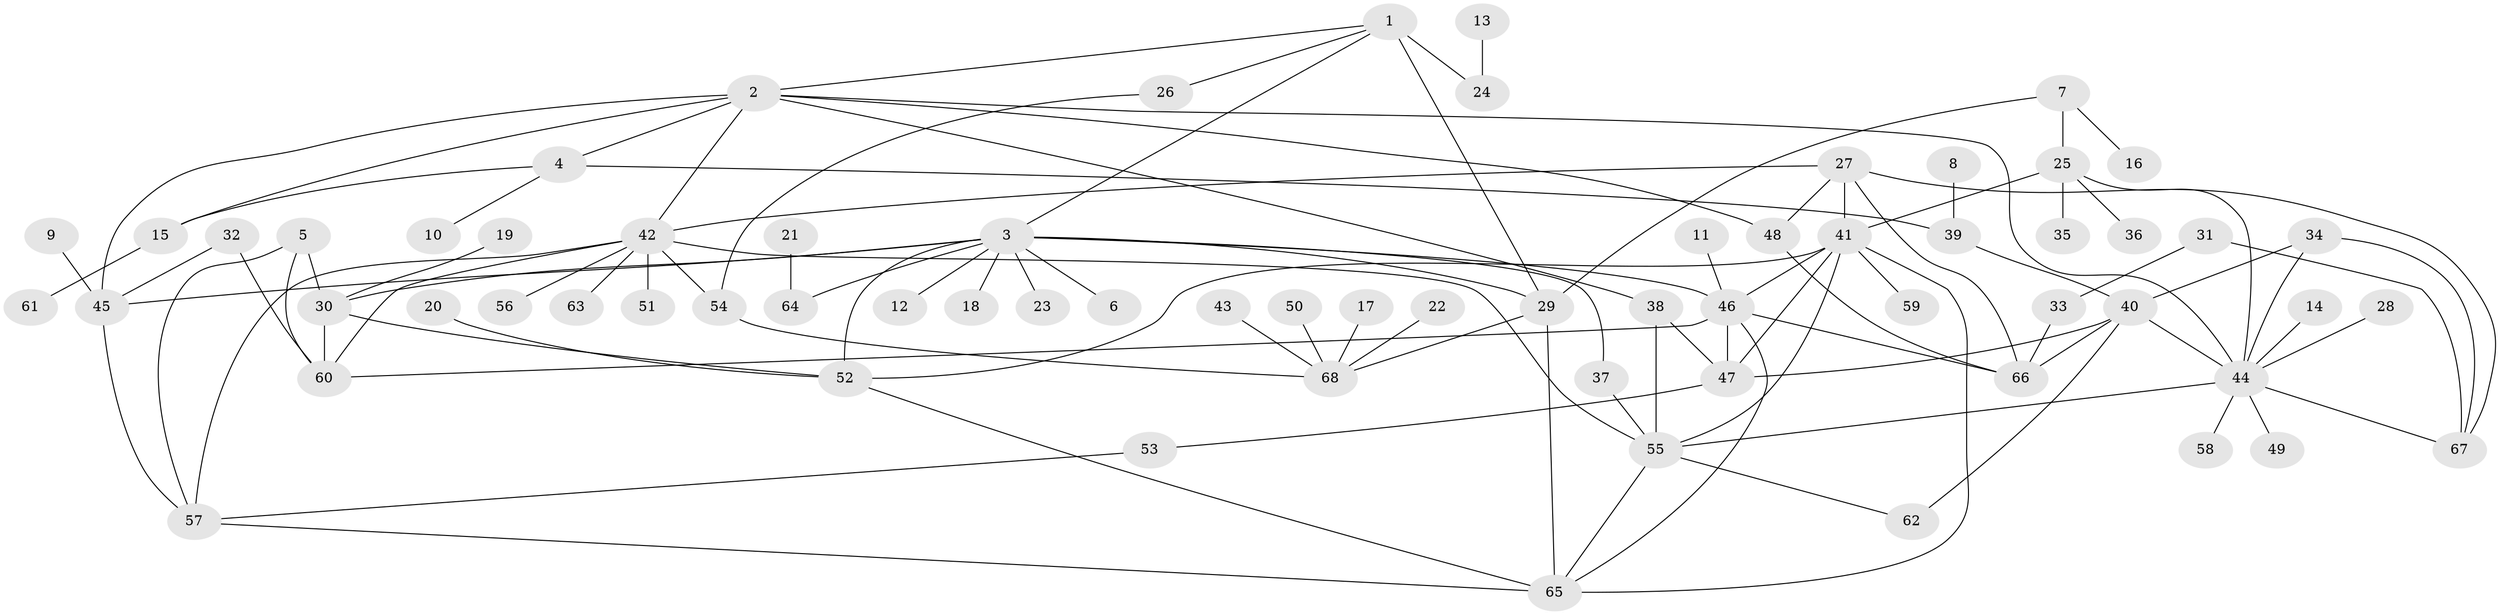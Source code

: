 // original degree distribution, {5: 0.05925925925925926, 6: 0.022222222222222223, 8: 0.014814814814814815, 4: 0.1111111111111111, 7: 0.014814814814814815, 3: 0.24444444444444444, 2: 0.21481481481481482, 1: 0.31851851851851853}
// Generated by graph-tools (version 1.1) at 2025/49/03/09/25 03:49:23]
// undirected, 68 vertices, 106 edges
graph export_dot {
graph [start="1"]
  node [color=gray90,style=filled];
  1;
  2;
  3;
  4;
  5;
  6;
  7;
  8;
  9;
  10;
  11;
  12;
  13;
  14;
  15;
  16;
  17;
  18;
  19;
  20;
  21;
  22;
  23;
  24;
  25;
  26;
  27;
  28;
  29;
  30;
  31;
  32;
  33;
  34;
  35;
  36;
  37;
  38;
  39;
  40;
  41;
  42;
  43;
  44;
  45;
  46;
  47;
  48;
  49;
  50;
  51;
  52;
  53;
  54;
  55;
  56;
  57;
  58;
  59;
  60;
  61;
  62;
  63;
  64;
  65;
  66;
  67;
  68;
  1 -- 2 [weight=1.0];
  1 -- 3 [weight=1.0];
  1 -- 24 [weight=1.0];
  1 -- 26 [weight=1.0];
  1 -- 29 [weight=1.0];
  2 -- 4 [weight=1.0];
  2 -- 15 [weight=1.0];
  2 -- 38 [weight=1.0];
  2 -- 42 [weight=1.0];
  2 -- 44 [weight=1.0];
  2 -- 45 [weight=1.0];
  2 -- 48 [weight=1.0];
  3 -- 6 [weight=1.0];
  3 -- 12 [weight=1.0];
  3 -- 18 [weight=1.0];
  3 -- 23 [weight=1.0];
  3 -- 29 [weight=1.0];
  3 -- 30 [weight=1.0];
  3 -- 37 [weight=1.0];
  3 -- 45 [weight=1.0];
  3 -- 46 [weight=1.0];
  3 -- 52 [weight=1.0];
  3 -- 64 [weight=1.0];
  4 -- 10 [weight=1.0];
  4 -- 15 [weight=1.0];
  4 -- 39 [weight=1.0];
  5 -- 30 [weight=1.0];
  5 -- 57 [weight=1.0];
  5 -- 60 [weight=1.0];
  7 -- 16 [weight=1.0];
  7 -- 25 [weight=1.0];
  7 -- 29 [weight=1.0];
  8 -- 39 [weight=1.0];
  9 -- 45 [weight=1.0];
  11 -- 46 [weight=1.0];
  13 -- 24 [weight=1.0];
  14 -- 44 [weight=1.0];
  15 -- 61 [weight=1.0];
  17 -- 68 [weight=1.0];
  19 -- 30 [weight=1.0];
  20 -- 52 [weight=1.0];
  21 -- 64 [weight=1.0];
  22 -- 68 [weight=1.0];
  25 -- 35 [weight=1.0];
  25 -- 36 [weight=1.0];
  25 -- 41 [weight=1.0];
  25 -- 44 [weight=1.0];
  26 -- 54 [weight=1.0];
  27 -- 41 [weight=1.0];
  27 -- 42 [weight=1.0];
  27 -- 48 [weight=1.0];
  27 -- 66 [weight=1.0];
  27 -- 67 [weight=1.0];
  28 -- 44 [weight=1.0];
  29 -- 65 [weight=1.0];
  29 -- 68 [weight=1.0];
  30 -- 52 [weight=1.0];
  30 -- 60 [weight=1.0];
  31 -- 33 [weight=1.0];
  31 -- 67 [weight=1.0];
  32 -- 45 [weight=1.0];
  32 -- 60 [weight=1.0];
  33 -- 66 [weight=1.0];
  34 -- 40 [weight=1.0];
  34 -- 44 [weight=1.0];
  34 -- 67 [weight=1.0];
  37 -- 55 [weight=1.0];
  38 -- 47 [weight=1.0];
  38 -- 55 [weight=1.0];
  39 -- 40 [weight=1.0];
  40 -- 44 [weight=1.0];
  40 -- 47 [weight=1.0];
  40 -- 62 [weight=1.0];
  40 -- 66 [weight=1.0];
  41 -- 46 [weight=1.0];
  41 -- 47 [weight=1.0];
  41 -- 52 [weight=1.0];
  41 -- 55 [weight=1.0];
  41 -- 59 [weight=1.0];
  41 -- 65 [weight=1.0];
  42 -- 51 [weight=1.0];
  42 -- 54 [weight=1.0];
  42 -- 55 [weight=1.0];
  42 -- 56 [weight=1.0];
  42 -- 57 [weight=1.0];
  42 -- 60 [weight=1.0];
  42 -- 63 [weight=1.0];
  43 -- 68 [weight=1.0];
  44 -- 49 [weight=1.0];
  44 -- 55 [weight=1.0];
  44 -- 58 [weight=1.0];
  44 -- 67 [weight=1.0];
  45 -- 57 [weight=1.0];
  46 -- 47 [weight=1.0];
  46 -- 60 [weight=1.0];
  46 -- 65 [weight=1.0];
  46 -- 66 [weight=1.0];
  47 -- 53 [weight=1.0];
  48 -- 66 [weight=1.0];
  50 -- 68 [weight=1.0];
  52 -- 65 [weight=1.0];
  53 -- 57 [weight=1.0];
  54 -- 68 [weight=1.0];
  55 -- 62 [weight=1.0];
  55 -- 65 [weight=1.0];
  57 -- 65 [weight=1.0];
}
